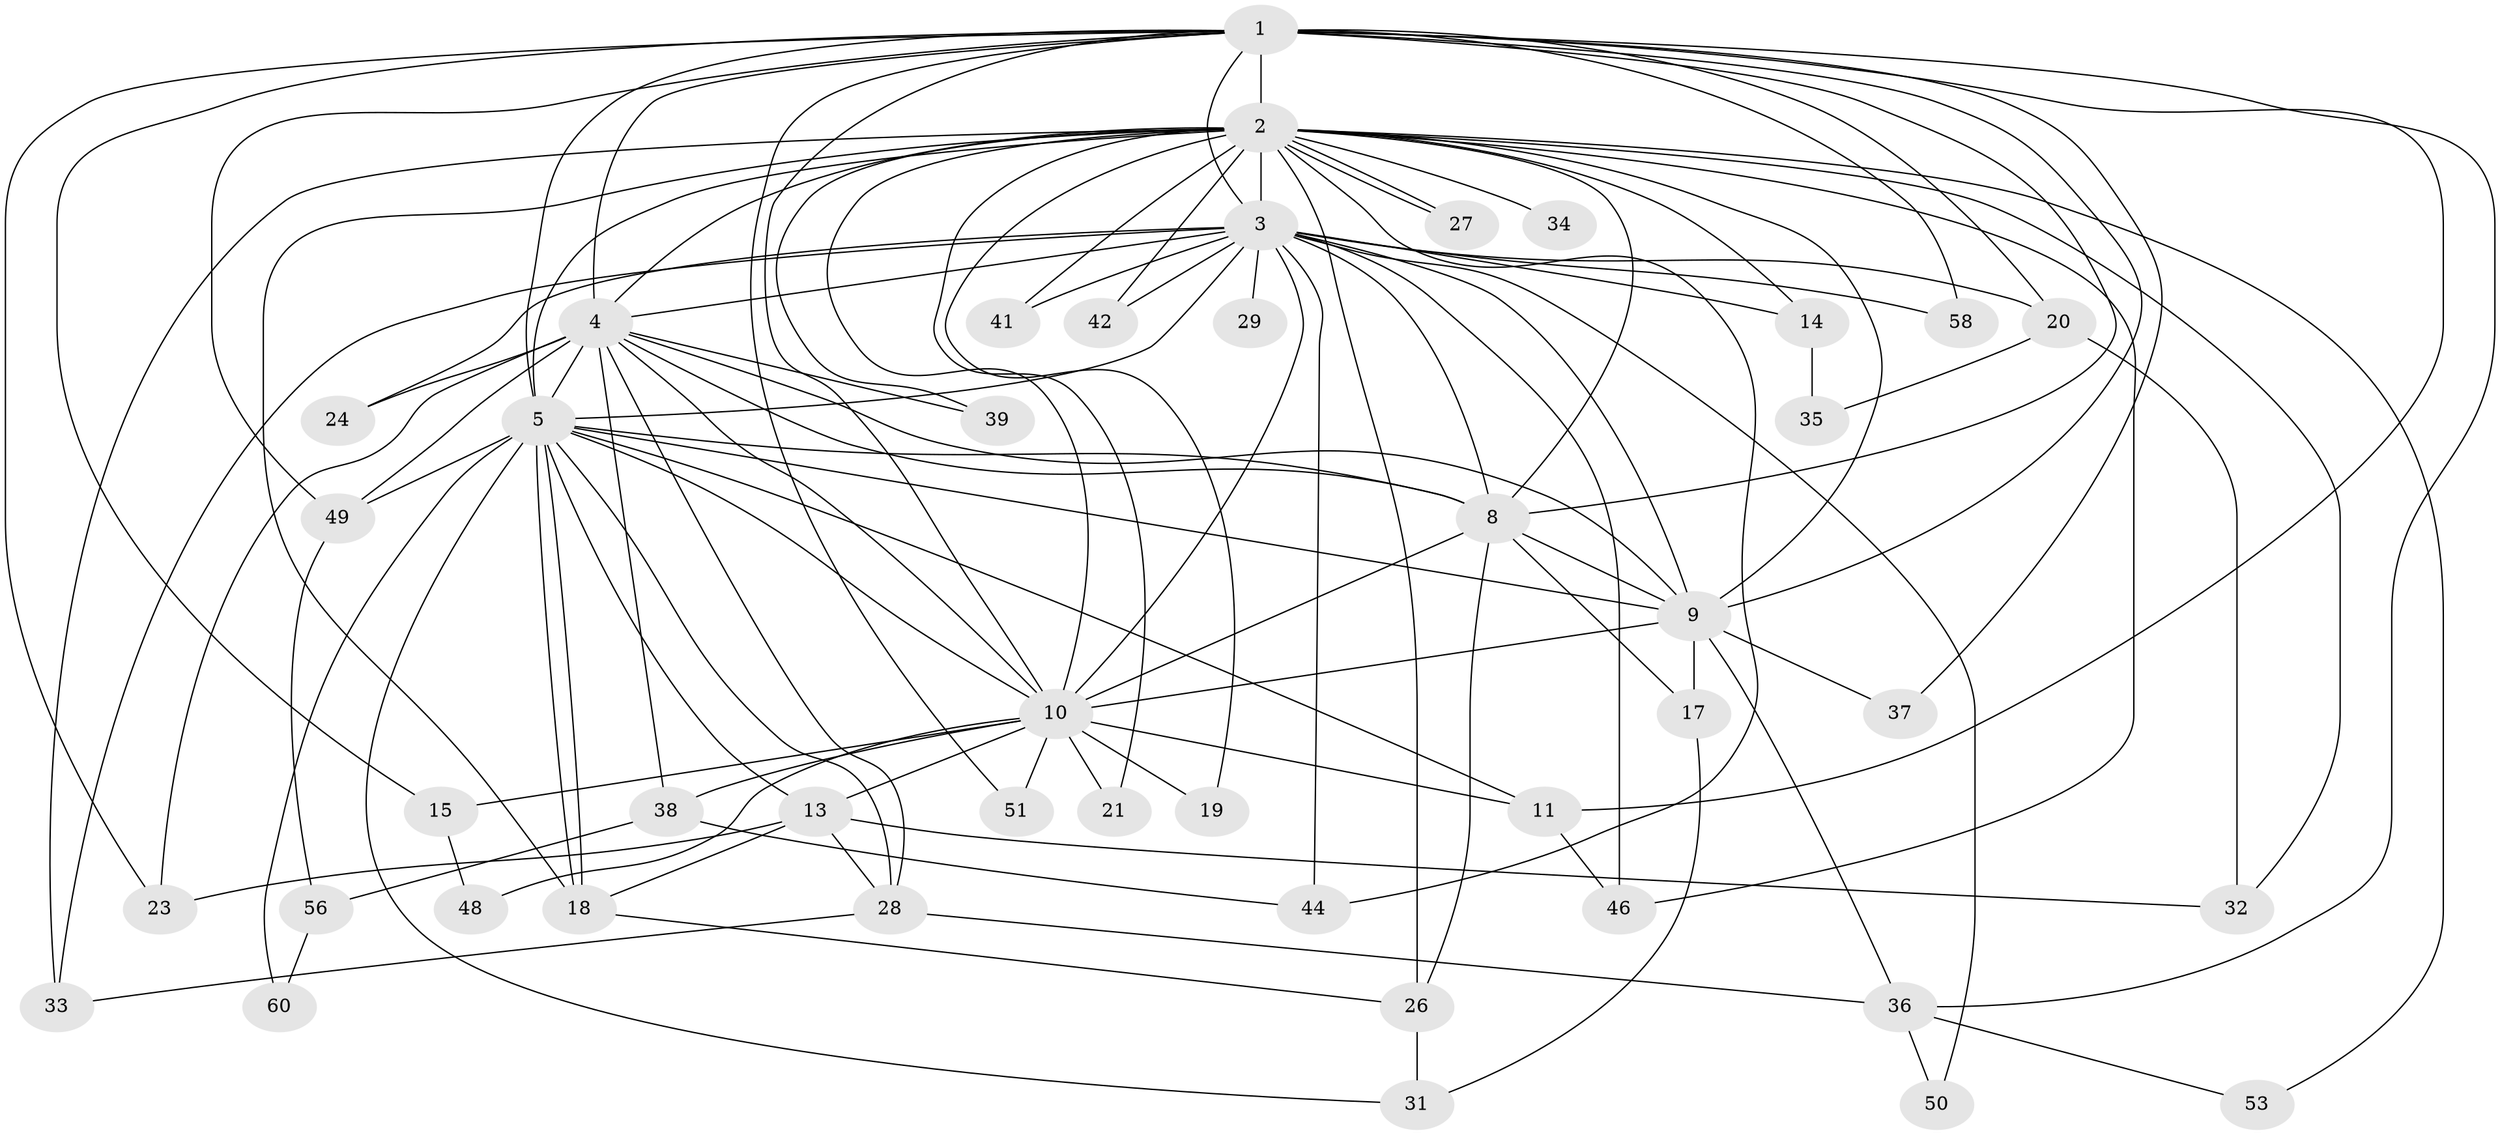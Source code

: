 // original degree distribution, {20: 0.029850746268656716, 13: 0.029850746268656716, 16: 0.014925373134328358, 18: 0.029850746268656716, 19: 0.014925373134328358, 17: 0.014925373134328358, 12: 0.014925373134328358, 3: 0.2537313432835821, 6: 0.014925373134328358, 4: 0.05970149253731343, 2: 0.47761194029850745, 5: 0.04477611940298507}
// Generated by graph-tools (version 1.1) at 2025/10/02/27/25 16:10:59]
// undirected, 44 vertices, 111 edges
graph export_dot {
graph [start="1"]
  node [color=gray90,style=filled];
  1 [super="+12"];
  2 [super="+7"];
  3 [super="+6"];
  4 [super="+67"];
  5 [super="+57"];
  8 [super="+16"];
  9 [super="+64"];
  10 [super="+22"];
  11 [super="+43"];
  13 [super="+47"];
  14;
  15;
  17;
  18 [super="+45"];
  19;
  20 [super="+63"];
  21;
  23 [super="+25"];
  24;
  26 [super="+30"];
  27;
  28 [super="+52"];
  29;
  31 [super="+66"];
  32 [super="+54"];
  33 [super="+40"];
  34;
  35;
  36 [super="+59"];
  37;
  38;
  39;
  41;
  42;
  44 [super="+61"];
  46 [super="+65"];
  48;
  49 [super="+55"];
  50;
  51;
  53;
  56 [super="+62"];
  58;
  60;
  1 -- 2 [weight=2];
  1 -- 3 [weight=2];
  1 -- 4;
  1 -- 5;
  1 -- 8;
  1 -- 9;
  1 -- 10;
  1 -- 11;
  1 -- 15;
  1 -- 20 [weight=2];
  1 -- 37;
  1 -- 49;
  1 -- 51;
  1 -- 58;
  1 -- 36;
  1 -- 23;
  2 -- 3 [weight=4];
  2 -- 4 [weight=2];
  2 -- 5 [weight=3];
  2 -- 8 [weight=3];
  2 -- 9 [weight=2];
  2 -- 10 [weight=2];
  2 -- 14;
  2 -- 19;
  2 -- 21;
  2 -- 27;
  2 -- 27;
  2 -- 33;
  2 -- 39;
  2 -- 42;
  2 -- 46;
  2 -- 32;
  2 -- 34;
  2 -- 41;
  2 -- 44;
  2 -- 53;
  2 -- 26;
  2 -- 18;
  3 -- 4 [weight=3];
  3 -- 5 [weight=2];
  3 -- 8 [weight=2];
  3 -- 9 [weight=2];
  3 -- 10 [weight=3];
  3 -- 20;
  3 -- 29 [weight=2];
  3 -- 50;
  3 -- 14;
  3 -- 24;
  3 -- 41;
  3 -- 42;
  3 -- 44;
  3 -- 46;
  3 -- 58;
  3 -- 33;
  4 -- 5;
  4 -- 8;
  4 -- 9;
  4 -- 10;
  4 -- 23;
  4 -- 24;
  4 -- 28;
  4 -- 38;
  4 -- 39;
  4 -- 49;
  5 -- 8;
  5 -- 9;
  5 -- 10;
  5 -- 13;
  5 -- 18;
  5 -- 18;
  5 -- 31;
  5 -- 60;
  5 -- 28;
  5 -- 11;
  5 -- 49;
  8 -- 9 [weight=2];
  8 -- 10;
  8 -- 17;
  8 -- 26;
  9 -- 10;
  9 -- 17;
  9 -- 36;
  9 -- 37;
  10 -- 11;
  10 -- 13;
  10 -- 15;
  10 -- 19;
  10 -- 21;
  10 -- 38;
  10 -- 48;
  10 -- 51;
  11 -- 46;
  13 -- 23;
  13 -- 28;
  13 -- 32;
  13 -- 18;
  14 -- 35;
  15 -- 48;
  17 -- 31;
  18 -- 26;
  20 -- 35;
  20 -- 32;
  26 -- 31;
  28 -- 33;
  28 -- 36;
  36 -- 50;
  36 -- 53;
  38 -- 56;
  38 -- 44;
  49 -- 56 [weight=2];
  56 -- 60;
}
